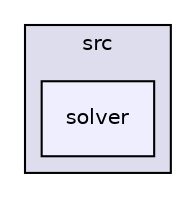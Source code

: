 digraph "src/solver" {
  compound=true
  node [ fontsize="10", fontname="Helvetica"];
  edge [ labelfontsize="10", labelfontname="Helvetica"];
  subgraph clusterdir_68267d1309a1af8e8297ef4c3efbcdba {
    graph [ bgcolor="#ddddee", pencolor="black", label="src" fontname="Helvetica", fontsize="10", URL="dir_68267d1309a1af8e8297ef4c3efbcdba.html"]
  dir_041db6ad6a3d44280e40e5af409429cb [shape=box, label="solver", style="filled", fillcolor="#eeeeff", pencolor="black", URL="dir_041db6ad6a3d44280e40e5af409429cb.html"];
  }
}
